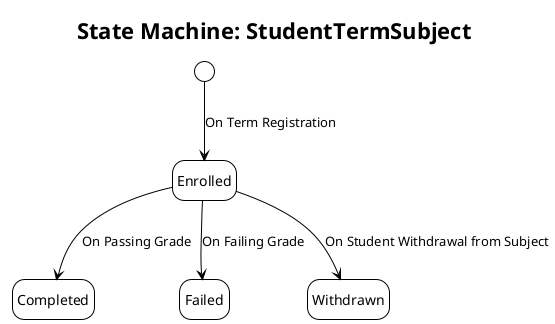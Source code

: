 ' File Path: /docs/srs/diagrams/state-machines/student-term-subject-state-machine.puml
@startuml
!theme plain
title "State Machine: StudentTermSubject"
hide empty description

[*] --> Enrolled : On Term Registration

state Enrolled

state Completed

state Failed

state Withdrawn

Enrolled --> Completed : On Passing Grade
Enrolled --> Failed : On Failing Grade
Enrolled --> Withdrawn : On Student Withdrawal from Subject

@enduml